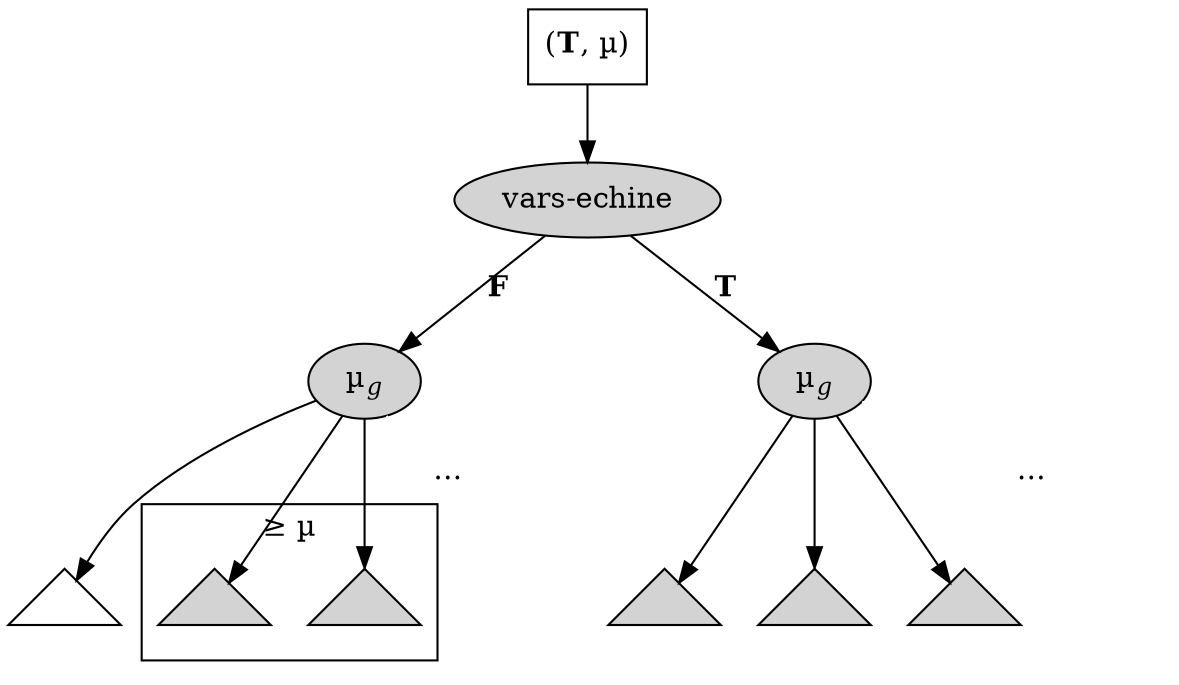 digraph {
	node [ label = "" ] ;
	N_0 [ label = <(<b>T</b>, µ)>, shape = record ] ;
	N_1 [ label = "vars-echine", style = filled ] ;
	N_2_1, N_2_2 [ label = <µ<sub><i>g</i></sub>>, style = filled ] ;
	node [ shape = triangle ] ;
	N_3_1 ;
	subgraph cluster {
		label = "≥ µ" ;
		N_3_2, N_3_3 [ style = filled ] ;
	}
	N_3_4 [ style = invisible ] ;
	N_3_5, N_3_6, N_3_7 [ style = filled ] ;
	N_3_8 [ style = invisible ] ;

	N_0 -> N_1 ;
	N_1 -> N_2_1 [ label = <<b>F</b>> ] ;
	N_1 -> N_2_2 [ label = <<b>T</b>> ] ;
	N_2_1 -> { N_3_1, N_3_2, N_3_3 } ;
	N_2_1 -> N_3_4 [ color = white, arrowhead = none, label = "…"] ;
	N_2_2 -> { N_3_5, N_3_6, N_3_7 } ;
	N_2_2 -> N_3_8 [ color = white, arrowhead = none, label = "…"] ;
}

